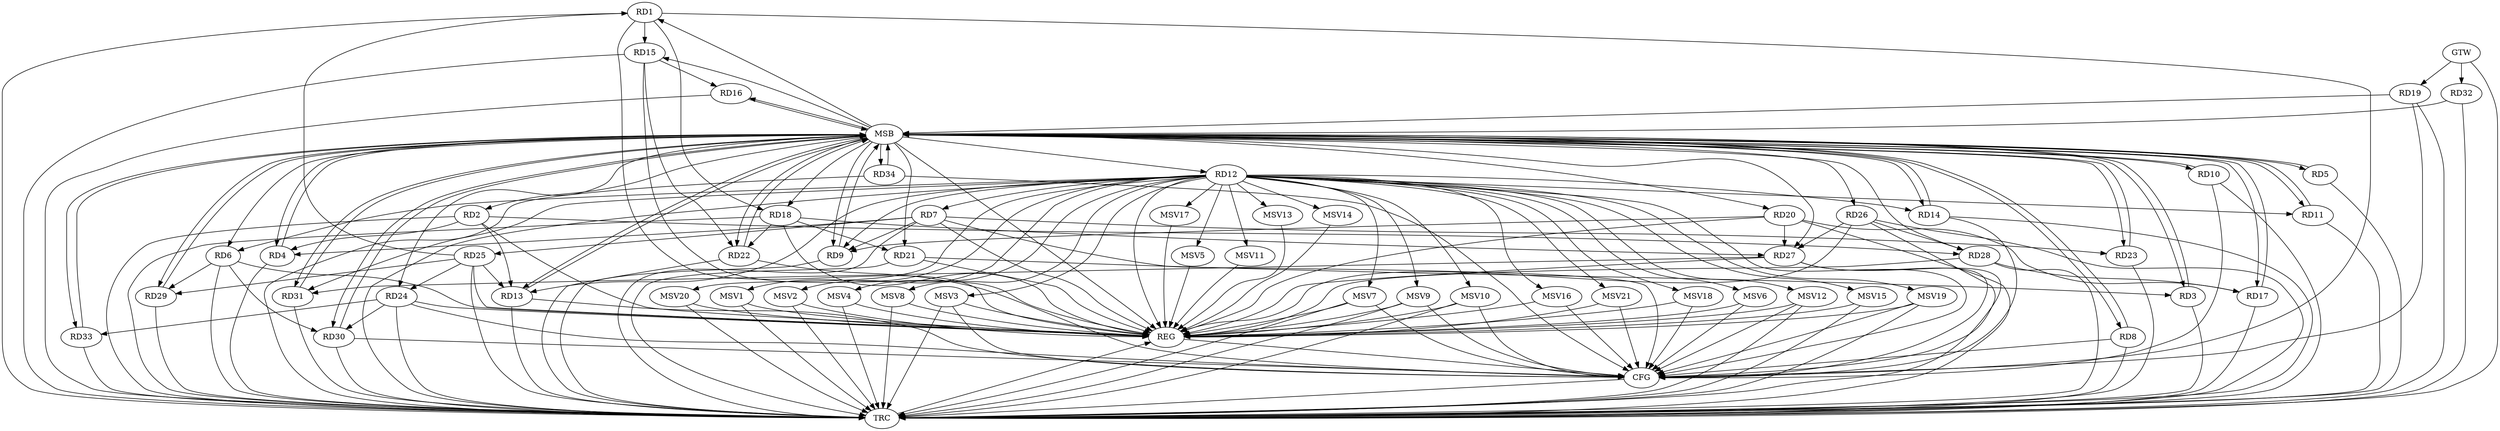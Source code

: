 strict digraph G {
  RD1 [ label="RD1" ];
  RD2 [ label="RD2" ];
  RD3 [ label="RD3" ];
  RD4 [ label="RD4" ];
  RD5 [ label="RD5" ];
  RD6 [ label="RD6" ];
  RD7 [ label="RD7" ];
  RD8 [ label="RD8" ];
  RD9 [ label="RD9" ];
  RD10 [ label="RD10" ];
  RD11 [ label="RD11" ];
  RD12 [ label="RD12" ];
  RD13 [ label="RD13" ];
  RD14 [ label="RD14" ];
  RD15 [ label="RD15" ];
  RD16 [ label="RD16" ];
  RD17 [ label="RD17" ];
  RD18 [ label="RD18" ];
  RD19 [ label="RD19" ];
  RD20 [ label="RD20" ];
  RD21 [ label="RD21" ];
  RD22 [ label="RD22" ];
  RD23 [ label="RD23" ];
  RD24 [ label="RD24" ];
  RD25 [ label="RD25" ];
  RD26 [ label="RD26" ];
  RD27 [ label="RD27" ];
  RD28 [ label="RD28" ];
  RD29 [ label="RD29" ];
  RD30 [ label="RD30" ];
  RD31 [ label="RD31" ];
  RD32 [ label="RD32" ];
  RD33 [ label="RD33" ];
  RD34 [ label="RD34" ];
  GTW [ label="GTW" ];
  REG [ label="REG" ];
  MSB [ label="MSB" ];
  CFG [ label="CFG" ];
  TRC [ label="TRC" ];
  MSV1 [ label="MSV1" ];
  MSV2 [ label="MSV2" ];
  MSV3 [ label="MSV3" ];
  MSV4 [ label="MSV4" ];
  MSV5 [ label="MSV5" ];
  MSV6 [ label="MSV6" ];
  MSV7 [ label="MSV7" ];
  MSV8 [ label="MSV8" ];
  MSV9 [ label="MSV9" ];
  MSV10 [ label="MSV10" ];
  MSV11 [ label="MSV11" ];
  MSV12 [ label="MSV12" ];
  MSV13 [ label="MSV13" ];
  MSV14 [ label="MSV14" ];
  MSV15 [ label="MSV15" ];
  MSV16 [ label="MSV16" ];
  MSV17 [ label="MSV17" ];
  MSV18 [ label="MSV18" ];
  MSV19 [ label="MSV19" ];
  MSV20 [ label="MSV20" ];
  MSV21 [ label="MSV21" ];
  RD1 -> RD15;
  RD1 -> RD18;
  RD25 -> RD1;
  RD2 -> RD4;
  RD2 -> RD13;
  RD2 -> RD28;
  RD21 -> RD3;
  RD7 -> RD4;
  RD12 -> RD6;
  RD6 -> RD29;
  RD6 -> RD30;
  RD7 -> RD9;
  RD12 -> RD7;
  RD7 -> RD23;
  RD7 -> RD25;
  RD12 -> RD9;
  RD20 -> RD9;
  RD12 -> RD11;
  RD12 -> RD13;
  RD12 -> RD14;
  RD12 -> RD31;
  RD25 -> RD13;
  RD15 -> RD16;
  RD15 -> RD22;
  RD20 -> RD17;
  RD28 -> RD17;
  RD18 -> RD21;
  RD18 -> RD22;
  RD18 -> RD27;
  RD20 -> RD27;
  RD25 -> RD24;
  RD24 -> RD30;
  RD24 -> RD33;
  RD25 -> RD29;
  RD26 -> RD27;
  RD26 -> RD28;
  RD27 -> RD31;
  GTW -> RD19;
  GTW -> RD32;
  RD1 -> REG;
  RD2 -> REG;
  RD6 -> REG;
  RD7 -> REG;
  RD12 -> REG;
  RD15 -> REG;
  RD18 -> REG;
  RD20 -> REG;
  RD21 -> REG;
  RD24 -> REG;
  RD25 -> REG;
  RD26 -> REG;
  RD27 -> REG;
  RD28 -> REG;
  RD3 -> MSB;
  MSB -> RD9;
  MSB -> RD10;
  MSB -> RD29;
  MSB -> REG;
  RD4 -> MSB;
  MSB -> RD11;
  MSB -> RD14;
  MSB -> RD17;
  MSB -> RD26;
  RD5 -> MSB;
  MSB -> RD15;
  MSB -> RD21;
  RD8 -> MSB;
  MSB -> RD28;
  RD9 -> MSB;
  MSB -> RD3;
  MSB -> RD8;
  RD10 -> MSB;
  MSB -> RD6;
  MSB -> RD24;
  MSB -> RD34;
  RD11 -> MSB;
  MSB -> RD2;
  MSB -> RD12;
  MSB -> RD31;
  RD13 -> MSB;
  MSB -> RD5;
  MSB -> RD33;
  RD14 -> MSB;
  MSB -> RD4;
  MSB -> RD27;
  RD16 -> MSB;
  RD17 -> MSB;
  MSB -> RD30;
  RD19 -> MSB;
  MSB -> RD18;
  MSB -> RD23;
  RD22 -> MSB;
  MSB -> RD13;
  MSB -> RD20;
  RD23 -> MSB;
  RD29 -> MSB;
  RD30 -> MSB;
  MSB -> RD1;
  RD31 -> MSB;
  MSB -> RD22;
  RD32 -> MSB;
  MSB -> RD16;
  RD33 -> MSB;
  RD34 -> MSB;
  RD12 -> CFG;
  RD26 -> CFG;
  RD24 -> CFG;
  RD27 -> CFG;
  RD14 -> CFG;
  RD10 -> CFG;
  RD34 -> CFG;
  RD30 -> CFG;
  RD13 -> CFG;
  RD7 -> CFG;
  RD1 -> CFG;
  RD22 -> CFG;
  RD19 -> CFG;
  RD8 -> CFG;
  REG -> CFG;
  RD1 -> TRC;
  RD2 -> TRC;
  RD3 -> TRC;
  RD4 -> TRC;
  RD5 -> TRC;
  RD6 -> TRC;
  RD7 -> TRC;
  RD8 -> TRC;
  RD9 -> TRC;
  RD10 -> TRC;
  RD11 -> TRC;
  RD12 -> TRC;
  RD13 -> TRC;
  RD14 -> TRC;
  RD15 -> TRC;
  RD16 -> TRC;
  RD17 -> TRC;
  RD18 -> TRC;
  RD19 -> TRC;
  RD20 -> TRC;
  RD21 -> TRC;
  RD22 -> TRC;
  RD23 -> TRC;
  RD24 -> TRC;
  RD25 -> TRC;
  RD26 -> TRC;
  RD27 -> TRC;
  RD28 -> TRC;
  RD29 -> TRC;
  RD30 -> TRC;
  RD31 -> TRC;
  RD32 -> TRC;
  RD33 -> TRC;
  RD34 -> TRC;
  GTW -> TRC;
  CFG -> TRC;
  TRC -> REG;
  RD12 -> MSV1;
  RD12 -> MSV2;
  RD12 -> MSV3;
  RD12 -> MSV4;
  MSV1 -> REG;
  MSV1 -> TRC;
  MSV2 -> REG;
  MSV2 -> TRC;
  MSV3 -> REG;
  MSV3 -> TRC;
  MSV3 -> CFG;
  MSV4 -> REG;
  MSV4 -> TRC;
  RD12 -> MSV5;
  RD12 -> MSV6;
  RD12 -> MSV7;
  MSV5 -> REG;
  MSV6 -> REG;
  MSV6 -> CFG;
  MSV7 -> REG;
  MSV7 -> TRC;
  MSV7 -> CFG;
  RD12 -> MSV8;
  RD12 -> MSV9;
  MSV8 -> REG;
  MSV8 -> TRC;
  MSV9 -> REG;
  MSV9 -> TRC;
  MSV9 -> CFG;
  RD12 -> MSV10;
  RD12 -> MSV11;
  MSV10 -> REG;
  MSV10 -> TRC;
  MSV10 -> CFG;
  MSV11 -> REG;
  RD12 -> MSV12;
  RD12 -> MSV13;
  RD12 -> MSV14;
  MSV12 -> REG;
  MSV12 -> TRC;
  MSV12 -> CFG;
  MSV13 -> REG;
  MSV14 -> REG;
  RD12 -> MSV15;
  MSV15 -> REG;
  MSV15 -> TRC;
  RD12 -> MSV16;
  MSV16 -> REG;
  MSV16 -> CFG;
  RD12 -> MSV17;
  RD12 -> MSV18;
  MSV17 -> REG;
  MSV18 -> REG;
  MSV18 -> CFG;
  RD12 -> MSV19;
  MSV19 -> REG;
  MSV19 -> TRC;
  MSV19 -> CFG;
  RD12 -> MSV20;
  RD12 -> MSV21;
  MSV20 -> REG;
  MSV20 -> TRC;
  MSV21 -> REG;
  MSV21 -> CFG;
}
